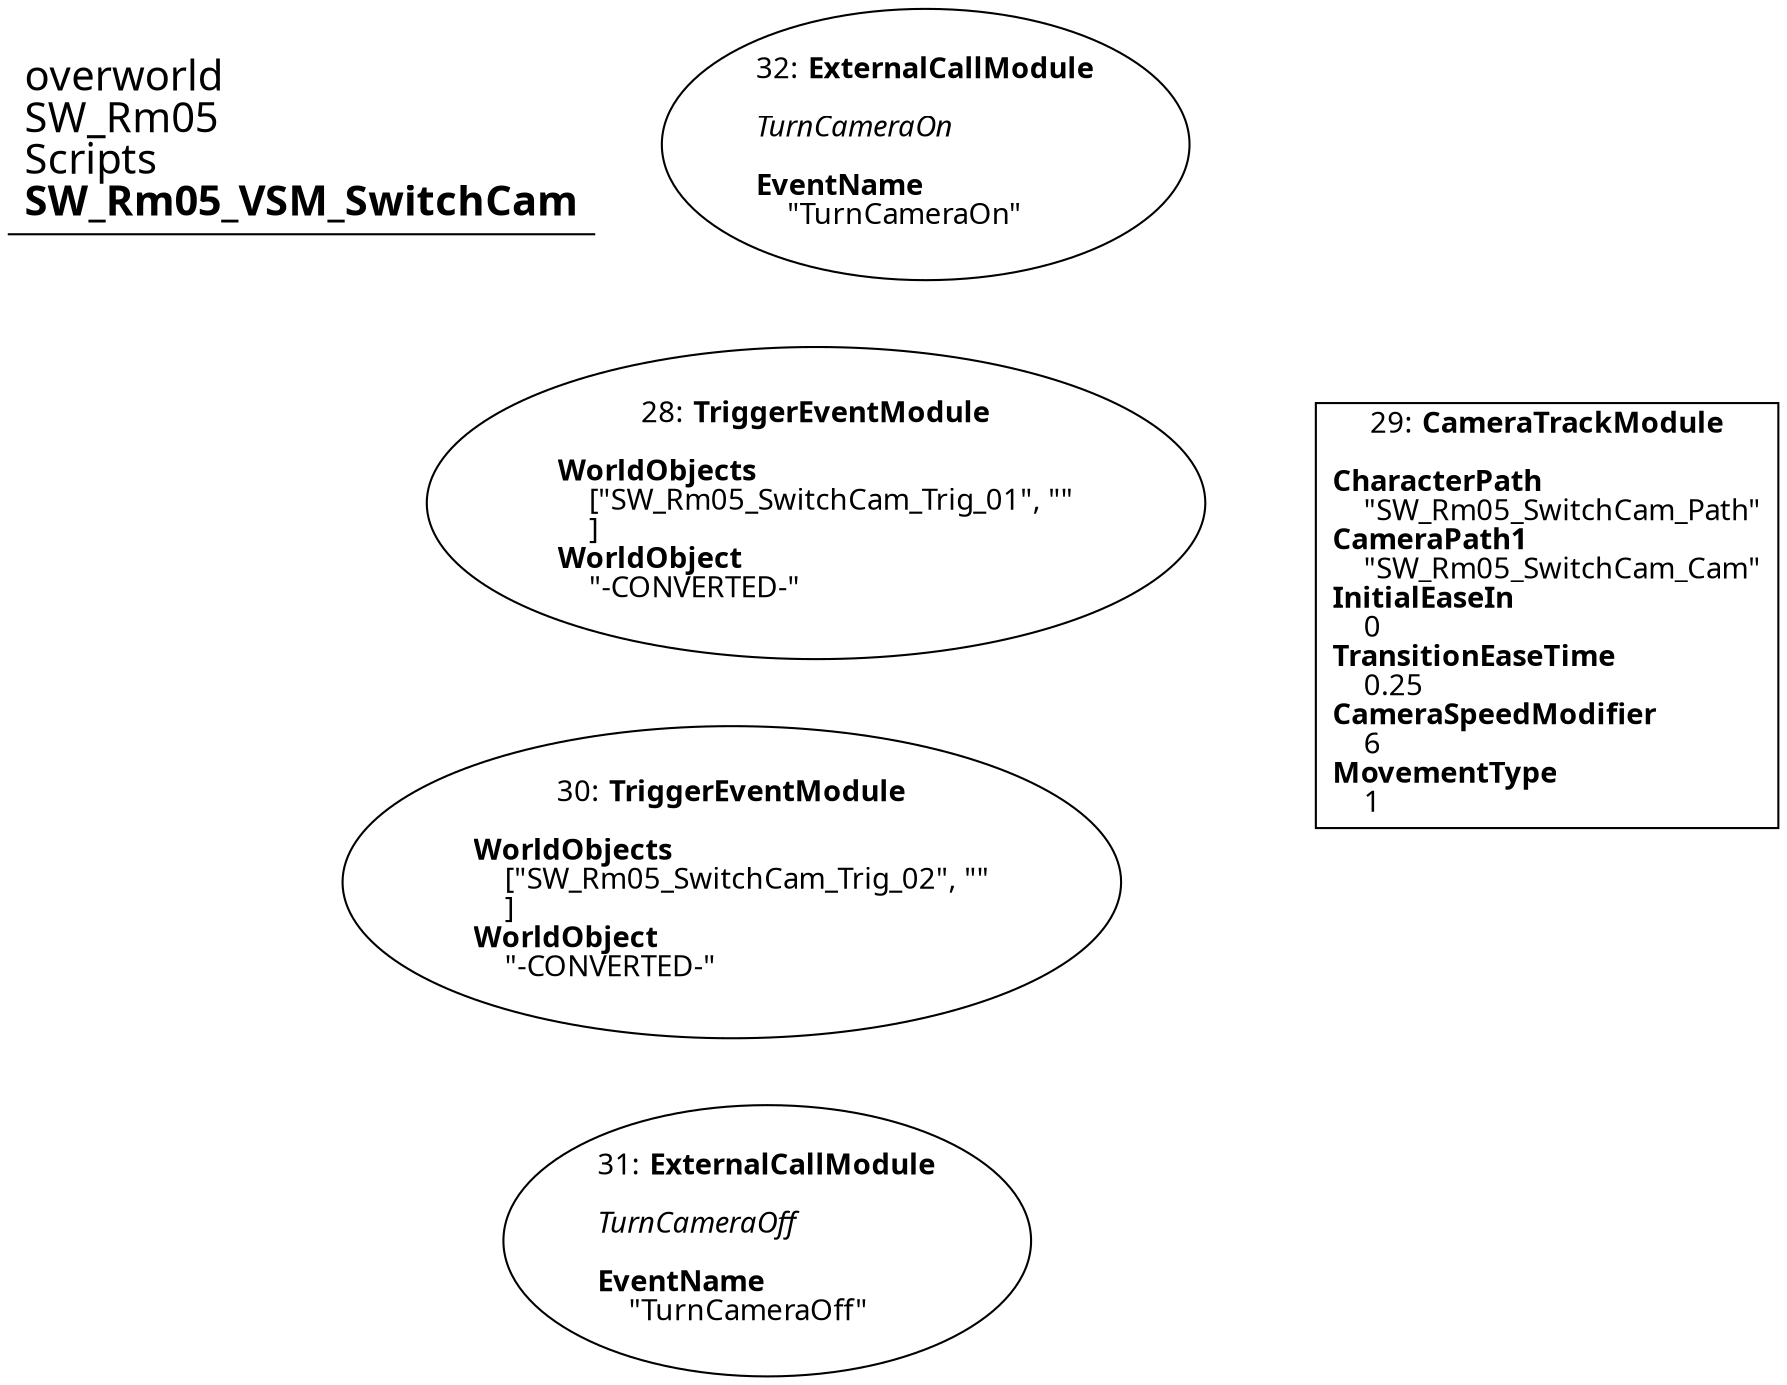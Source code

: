 digraph {
    layout = fdp;
    overlap = prism;
    sep = "+16";
    splines = spline;

    node [ shape = box ];

    graph [ fontname = "Segoe UI" ];
    node [ fontname = "Segoe UI" ];
    edge [ fontname = "Segoe UI" ];

    28 [ label = <28: <b>TriggerEventModule</b><br/><br/><b>WorldObjects</b><br align="left"/>    [&quot;SW_Rm05_SwitchCam_Trig_01&quot;, &quot;&quot;<br align="left"/>    ]<br align="left"/><b>WorldObject</b><br align="left"/>    &quot;-CONVERTED-&quot;<br align="left"/>> ];
    28 [ shape = oval ]
    28 [ pos = "0.47800002,-0.84700006!" ];

    29 [ label = <29: <b>CameraTrackModule</b><br/><br/><b>CharacterPath</b><br align="left"/>    &quot;SW_Rm05_SwitchCam_Path&quot;<br align="left"/><b>CameraPath1</b><br align="left"/>    &quot;SW_Rm05_SwitchCam_Cam&quot;<br align="left"/><b>InitialEaseIn</b><br align="left"/>    0<br align="left"/><b>TransitionEaseTime</b><br align="left"/>    0.25<br align="left"/><b>CameraSpeedModifier</b><br align="left"/>    6<br align="left"/><b>MovementType</b><br align="left"/>    1<br align="left"/>> ];
    29 [ pos = "0.846,-0.95400006!" ];

    30 [ label = <30: <b>TriggerEventModule</b><br/><br/><b>WorldObjects</b><br align="left"/>    [&quot;SW_Rm05_SwitchCam_Trig_02&quot;, &quot;&quot;<br align="left"/>    ]<br align="left"/><b>WorldObject</b><br align="left"/>    &quot;-CONVERTED-&quot;<br align="left"/>> ];
    30 [ shape = oval ]
    30 [ pos = "0.47800002,-1.0250001!" ];

    31 [ label = <31: <b>ExternalCallModule</b><br/><br/><i>TurnCameraOff<br align="left"/></i><br align="left"/><b>EventName</b><br align="left"/>    &quot;TurnCameraOff&quot;<br align="left"/>> ];
    31 [ shape = oval ]
    31 [ pos = "0.49100003,-1.222!" ];

    32 [ label = <32: <b>ExternalCallModule</b><br/><br/><i>TurnCameraOn<br align="left"/></i><br align="left"/><b>EventName</b><br align="left"/>    &quot;TurnCameraOn&quot;<br align="left"/>> ];
    32 [ shape = oval ]
    32 [ pos = "0.49,-0.77000004!" ];

    title [ pos = "0.47700003,-0.76900005!" ];
    title [ shape = underline ];
    title [ label = <<font point-size="20">overworld<br align="left"/>SW_Rm05<br align="left"/>Scripts<br align="left"/><b>SW_Rm05_VSM_SwitchCam</b><br align="left"/></font>> ];
}
